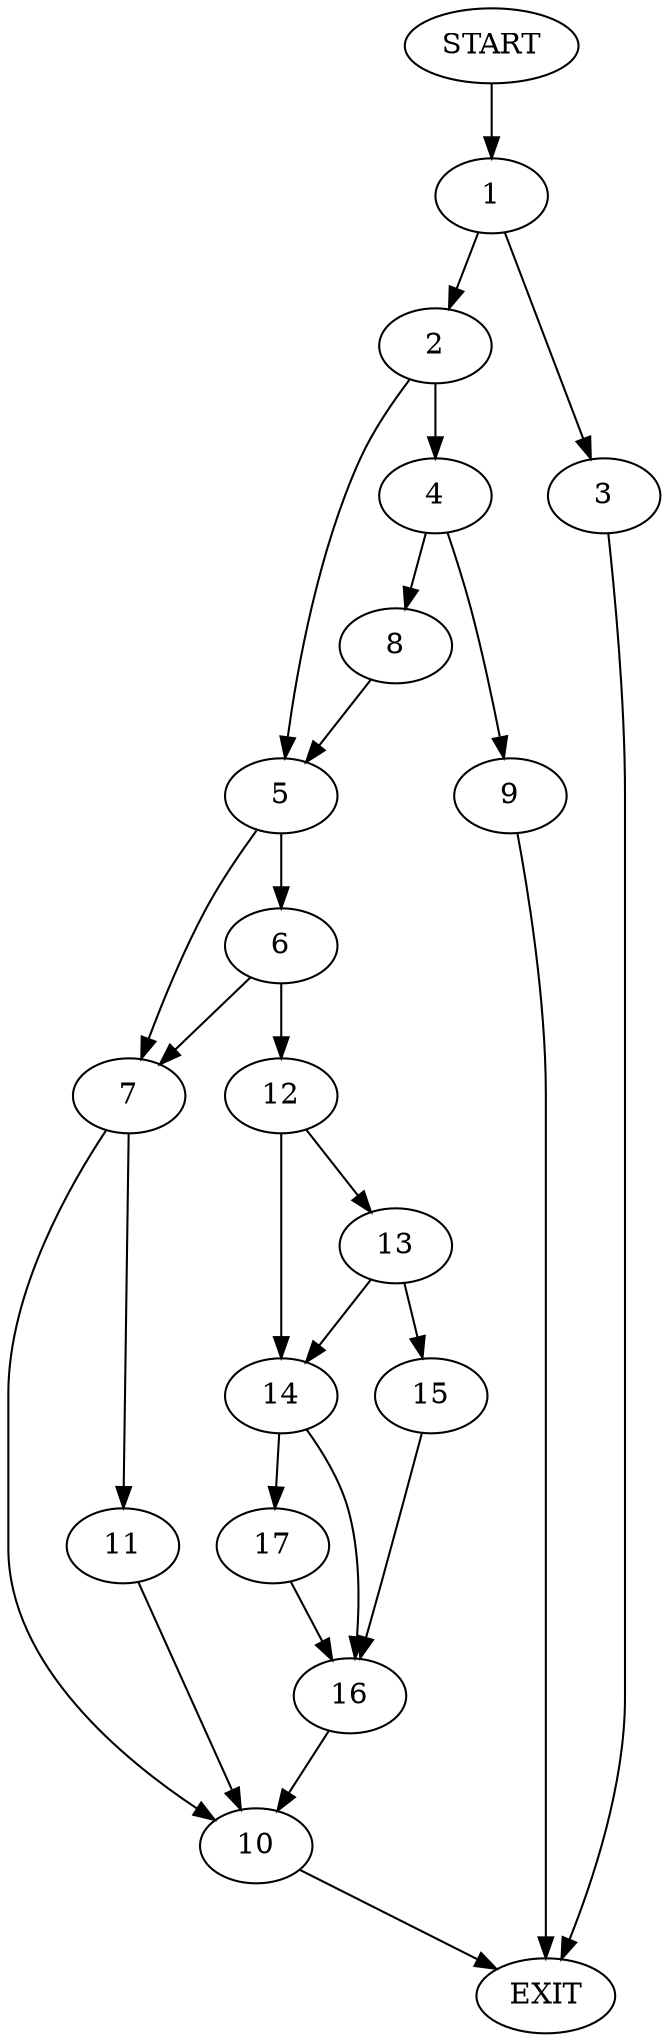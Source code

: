 digraph {
0 [label="START"]
18 [label="EXIT"]
0 -> 1
1 -> 2
1 -> 3
3 -> 18
2 -> 4
2 -> 5
5 -> 6
5 -> 7
4 -> 8
4 -> 9
9 -> 18
8 -> 5
7 -> 10
7 -> 11
6 -> 12
6 -> 7
12 -> 13
12 -> 14
13 -> 14
13 -> 15
14 -> 16
14 -> 17
15 -> 16
16 -> 10
17 -> 16
10 -> 18
11 -> 10
}

